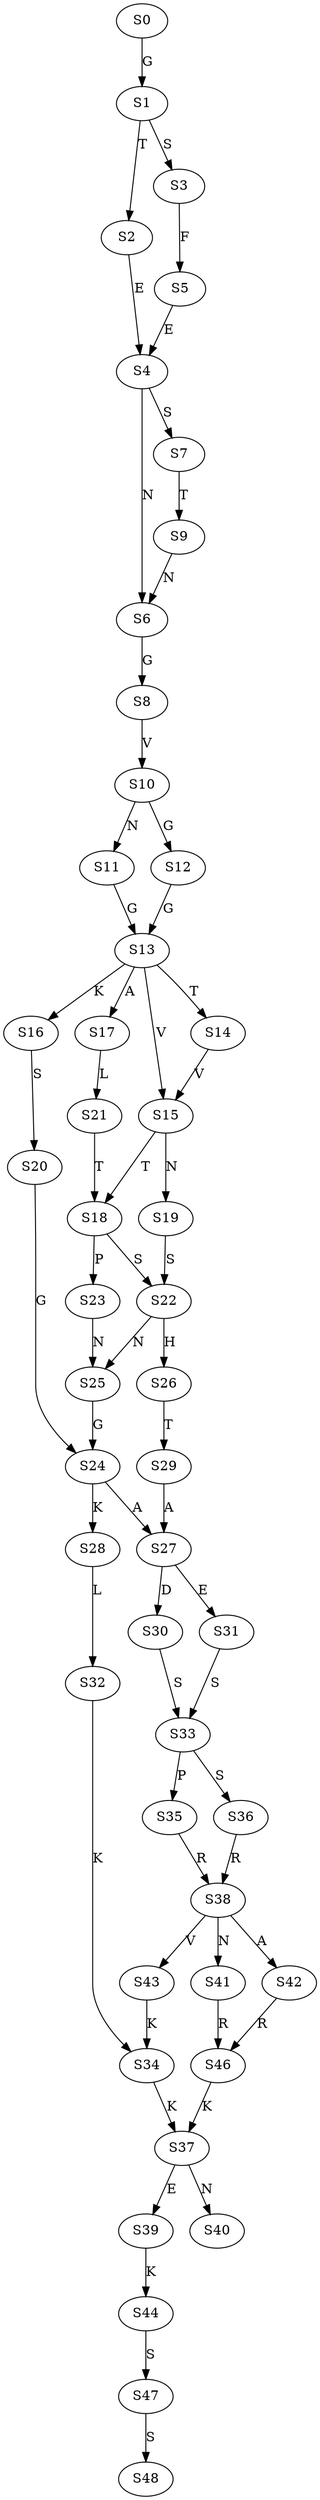 strict digraph  {
	S0 -> S1 [ label = G ];
	S1 -> S2 [ label = T ];
	S1 -> S3 [ label = S ];
	S2 -> S4 [ label = E ];
	S3 -> S5 [ label = F ];
	S4 -> S6 [ label = N ];
	S4 -> S7 [ label = S ];
	S5 -> S4 [ label = E ];
	S6 -> S8 [ label = G ];
	S7 -> S9 [ label = T ];
	S8 -> S10 [ label = V ];
	S9 -> S6 [ label = N ];
	S10 -> S11 [ label = N ];
	S10 -> S12 [ label = G ];
	S11 -> S13 [ label = G ];
	S12 -> S13 [ label = G ];
	S13 -> S14 [ label = T ];
	S13 -> S15 [ label = V ];
	S13 -> S16 [ label = K ];
	S13 -> S17 [ label = A ];
	S14 -> S15 [ label = V ];
	S15 -> S18 [ label = T ];
	S15 -> S19 [ label = N ];
	S16 -> S20 [ label = S ];
	S17 -> S21 [ label = L ];
	S18 -> S22 [ label = S ];
	S18 -> S23 [ label = P ];
	S19 -> S22 [ label = S ];
	S20 -> S24 [ label = G ];
	S21 -> S18 [ label = T ];
	S22 -> S25 [ label = N ];
	S22 -> S26 [ label = H ];
	S23 -> S25 [ label = N ];
	S24 -> S27 [ label = A ];
	S24 -> S28 [ label = K ];
	S25 -> S24 [ label = G ];
	S26 -> S29 [ label = T ];
	S27 -> S30 [ label = D ];
	S27 -> S31 [ label = E ];
	S28 -> S32 [ label = L ];
	S29 -> S27 [ label = A ];
	S30 -> S33 [ label = S ];
	S31 -> S33 [ label = S ];
	S32 -> S34 [ label = K ];
	S33 -> S35 [ label = P ];
	S33 -> S36 [ label = S ];
	S34 -> S37 [ label = K ];
	S35 -> S38 [ label = R ];
	S36 -> S38 [ label = R ];
	S37 -> S39 [ label = E ];
	S37 -> S40 [ label = N ];
	S38 -> S41 [ label = N ];
	S38 -> S42 [ label = A ];
	S38 -> S43 [ label = V ];
	S39 -> S44 [ label = K ];
	S41 -> S46 [ label = R ];
	S42 -> S46 [ label = R ];
	S43 -> S34 [ label = K ];
	S44 -> S47 [ label = S ];
	S46 -> S37 [ label = K ];
	S47 -> S48 [ label = S ];
}
